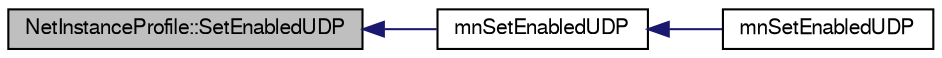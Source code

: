 digraph G
{
  edge [fontname="FreeSans",fontsize="10",labelfontname="FreeSans",labelfontsize="10"];
  node [fontname="FreeSans",fontsize="10",shape=record];
  rankdir=LR;
  Node1 [label="NetInstanceProfile::SetEnabledUDP",height=0.2,width=0.4,color="black", fillcolor="grey75", style="filled" fontcolor="black"];
  Node1 -> Node2 [dir=back,color="midnightblue",fontsize="10",style="solid",fontname="FreeSans"];
  Node2 [label="mnSetEnabledUDP",height=0.2,width=0.4,color="black", fillcolor="white", style="filled",URL="$group__proc_commands.html#gacb330fe639f7f06d2d8d883cdff70b50"];
  Node2 -> Node3 [dir=back,color="midnightblue",fontsize="10",style="solid",fontname="FreeSans"];
  Node3 [label="mnSetEnabledUDP",height=0.2,width=0.4,color="black", fillcolor="white", style="filled",URL="$group__proc_commands.html#ga29e1e504d046dd24988d07c8e8504ee8"];
}
